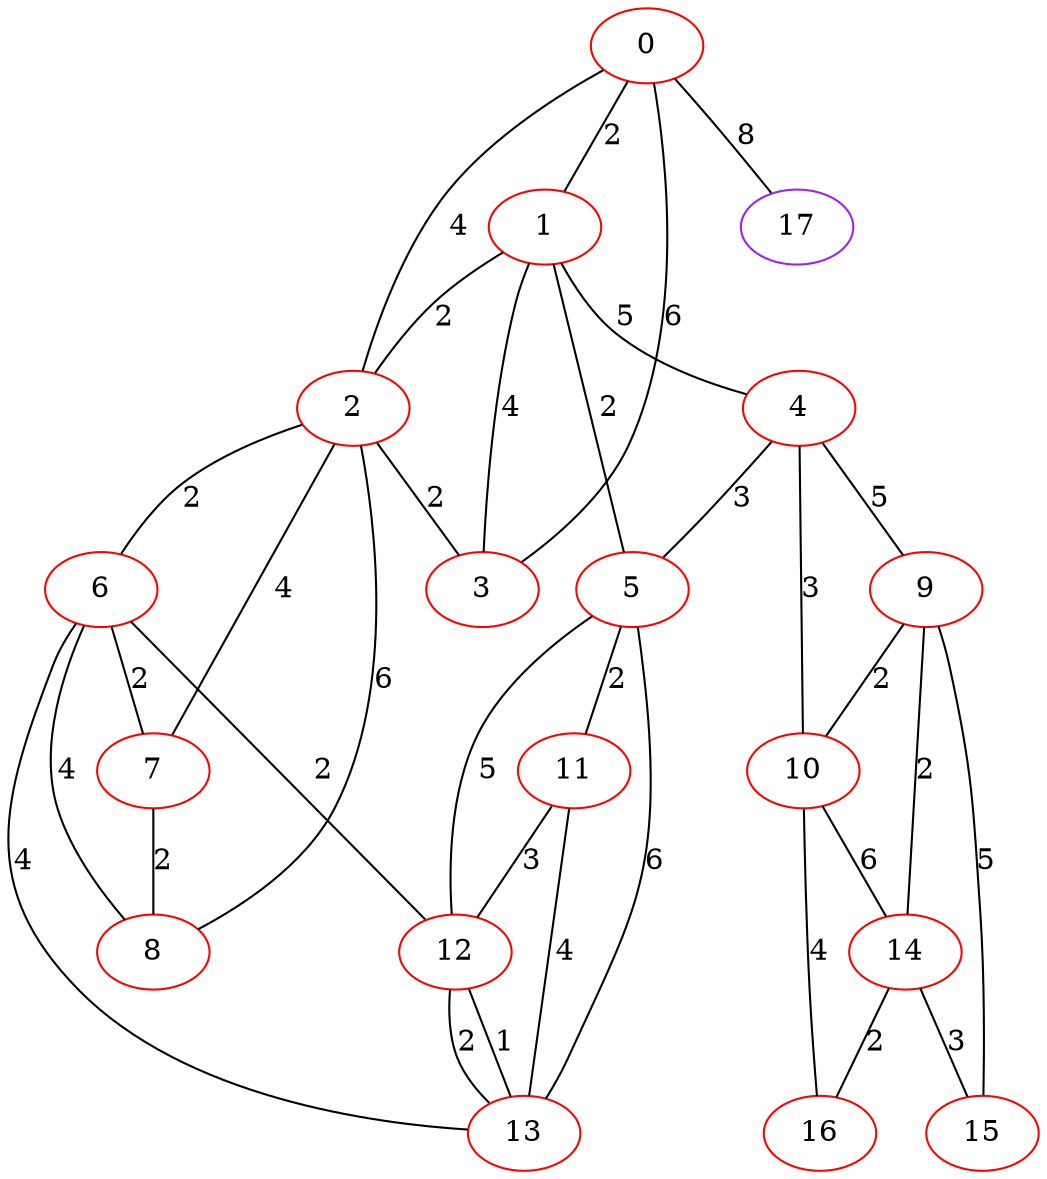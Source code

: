 graph "" {
0 [color=red, weight=1];
1 [color=red, weight=1];
2 [color=red, weight=1];
3 [color=red, weight=1];
4 [color=red, weight=1];
5 [color=red, weight=1];
6 [color=red, weight=1];
7 [color=red, weight=1];
8 [color=red, weight=1];
9 [color=red, weight=1];
10 [color=red, weight=1];
11 [color=red, weight=1];
12 [color=red, weight=1];
13 [color=red, weight=1];
14 [color=red, weight=1];
15 [color=red, weight=1];
16 [color=red, weight=1];
17 [color=purple, weight=4];
0 -- 1  [key=0, label=2];
0 -- 2  [key=0, label=4];
0 -- 3  [key=0, label=6];
0 -- 17  [key=0, label=8];
1 -- 2  [key=0, label=2];
1 -- 3  [key=0, label=4];
1 -- 4  [key=0, label=5];
1 -- 5  [key=0, label=2];
2 -- 3  [key=0, label=2];
2 -- 6  [key=0, label=2];
2 -- 7  [key=0, label=4];
2 -- 8  [key=0, label=6];
4 -- 10  [key=0, label=3];
4 -- 5  [key=0, label=3];
4 -- 9  [key=0, label=5];
5 -- 11  [key=0, label=2];
5 -- 13  [key=0, label=6];
5 -- 12  [key=0, label=5];
6 -- 8  [key=0, label=4];
6 -- 12  [key=0, label=2];
6 -- 13  [key=0, label=4];
6 -- 7  [key=0, label=2];
7 -- 8  [key=0, label=2];
9 -- 10  [key=0, label=2];
9 -- 14  [key=0, label=2];
9 -- 15  [key=0, label=5];
10 -- 16  [key=0, label=4];
10 -- 14  [key=0, label=6];
11 -- 12  [key=0, label=3];
11 -- 13  [key=0, label=4];
12 -- 13  [key=0, label=1];
12 -- 13  [key=1, label=2];
14 -- 16  [key=0, label=2];
14 -- 15  [key=0, label=3];
}
